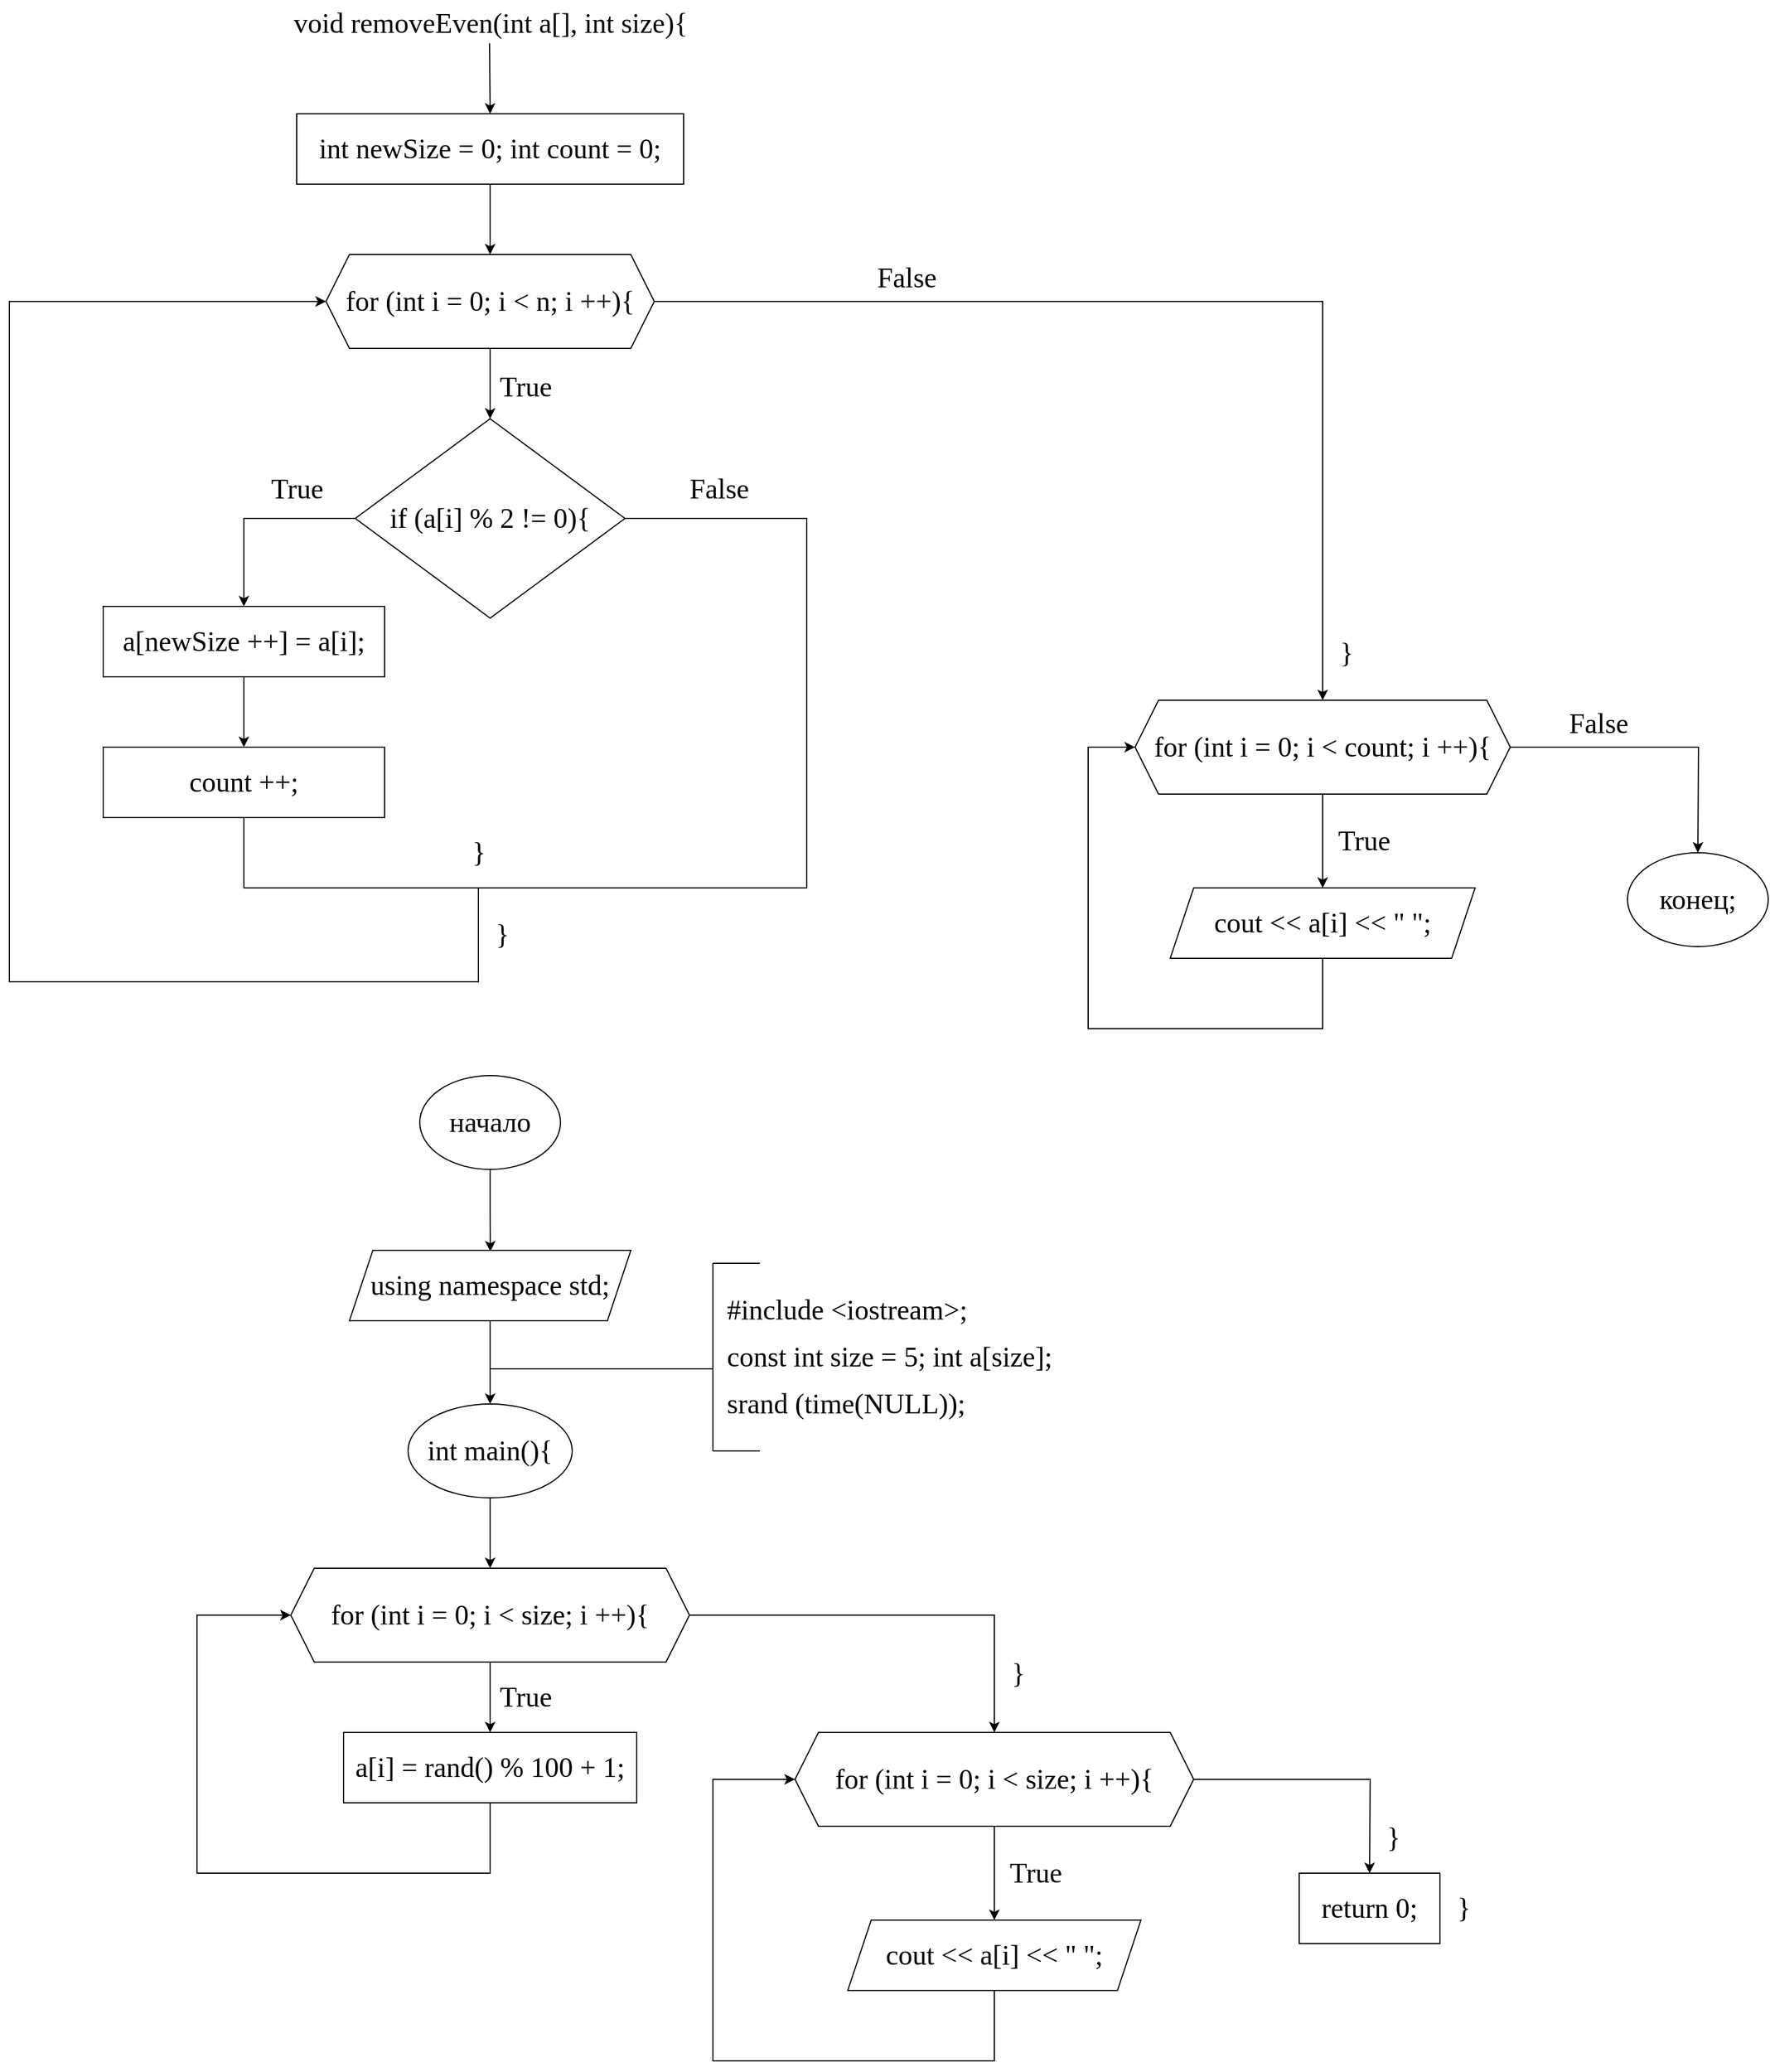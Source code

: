 <mxfile version="22.1.2" type="device">
  <diagram name="Страница — 1" id="Lzab2viFiF7blaDYnPh8">
    <mxGraphModel dx="2554" dy="1023" grid="1" gridSize="10" guides="1" tooltips="1" connect="1" arrows="1" fold="1" page="1" pageScale="1" pageWidth="827" pageHeight="1169" math="0" shadow="0">
      <root>
        <mxCell id="0" />
        <mxCell id="1" parent="0" />
        <mxCell id="DNrbder3gWgaUdJvVkmG-6" value="void removeEven(int a[], int size){" style="text;html=1;align=center;verticalAlign=middle;resizable=0;points=[];autosize=1;strokeColor=none;fillColor=none;fontSize=24;fontFamily=Times New Roman;fontColor=default;" vertex="1" parent="1">
          <mxGeometry x="190" y="43" width="360" height="40" as="geometry" />
        </mxCell>
        <mxCell id="DNrbder3gWgaUdJvVkmG-7" value="" style="endArrow=classic;html=1;rounded=0;fontFamily=Times New Roman;fontSize=24;fontColor=default;" edge="1" parent="1">
          <mxGeometry width="50" height="50" relative="1" as="geometry">
            <mxPoint x="369.5" y="80" as="sourcePoint" />
            <mxPoint x="370" y="140" as="targetPoint" />
          </mxGeometry>
        </mxCell>
        <mxCell id="DNrbder3gWgaUdJvVkmG-9" style="edgeStyle=orthogonalEdgeStyle;rounded=0;orthogonalLoop=1;jettySize=auto;html=1;exitX=0.5;exitY=1;exitDx=0;exitDy=0;fontFamily=Times New Roman;fontSize=24;fontColor=default;" edge="1" parent="1" source="DNrbder3gWgaUdJvVkmG-8">
          <mxGeometry relative="1" as="geometry">
            <mxPoint x="370" y="260" as="targetPoint" />
          </mxGeometry>
        </mxCell>
        <mxCell id="DNrbder3gWgaUdJvVkmG-8" value="int newSize = 0; int count = 0;" style="rounded=0;whiteSpace=wrap;html=1;strokeColor=default;align=center;verticalAlign=middle;fontFamily=Times New Roman;fontSize=24;fontColor=default;fillColor=default;" vertex="1" parent="1">
          <mxGeometry x="205" y="140" width="330" height="60" as="geometry" />
        </mxCell>
        <mxCell id="DNrbder3gWgaUdJvVkmG-11" style="edgeStyle=orthogonalEdgeStyle;rounded=0;orthogonalLoop=1;jettySize=auto;html=1;exitX=0.5;exitY=1;exitDx=0;exitDy=0;fontFamily=Times New Roman;fontSize=24;fontColor=default;" edge="1" parent="1" source="DNrbder3gWgaUdJvVkmG-10">
          <mxGeometry relative="1" as="geometry">
            <mxPoint x="370" y="400" as="targetPoint" />
          </mxGeometry>
        </mxCell>
        <mxCell id="DNrbder3gWgaUdJvVkmG-23" style="edgeStyle=orthogonalEdgeStyle;rounded=0;orthogonalLoop=1;jettySize=auto;html=1;exitX=0;exitY=0.5;exitDx=0;exitDy=0;fontFamily=Times New Roman;fontSize=24;fontColor=default;endArrow=none;endFill=0;startArrow=classic;startFill=1;" edge="1" parent="1" source="DNrbder3gWgaUdJvVkmG-10">
          <mxGeometry relative="1" as="geometry">
            <mxPoint x="360" y="800" as="targetPoint" />
            <Array as="points">
              <mxPoint x="-40" y="300" />
              <mxPoint x="-40" y="880" />
              <mxPoint x="360" y="880" />
            </Array>
          </mxGeometry>
        </mxCell>
        <mxCell id="DNrbder3gWgaUdJvVkmG-24" style="edgeStyle=orthogonalEdgeStyle;rounded=0;orthogonalLoop=1;jettySize=auto;html=1;exitX=1;exitY=0.5;exitDx=0;exitDy=0;fontFamily=Times New Roman;fontSize=24;fontColor=default;" edge="1" parent="1" source="DNrbder3gWgaUdJvVkmG-10" target="DNrbder3gWgaUdJvVkmG-30">
          <mxGeometry relative="1" as="geometry">
            <mxPoint x="960" y="640" as="targetPoint" />
            <Array as="points">
              <mxPoint x="1080" y="300" />
            </Array>
          </mxGeometry>
        </mxCell>
        <mxCell id="DNrbder3gWgaUdJvVkmG-10" value="for (int i = 0; i &amp;lt; n; i ++){" style="shape=hexagon;perimeter=hexagonPerimeter2;whiteSpace=wrap;html=1;fixedSize=1;strokeColor=default;align=center;verticalAlign=middle;fontFamily=Times New Roman;fontSize=24;fontColor=default;fillColor=default;" vertex="1" parent="1">
          <mxGeometry x="230" y="260" width="280" height="80" as="geometry" />
        </mxCell>
        <mxCell id="DNrbder3gWgaUdJvVkmG-13" value="True" style="text;html=1;align=center;verticalAlign=middle;resizable=0;points=[];autosize=1;strokeColor=none;fillColor=none;fontSize=24;fontFamily=Times New Roman;fontColor=default;" vertex="1" parent="1">
          <mxGeometry x="365" y="353" width="70" height="40" as="geometry" />
        </mxCell>
        <mxCell id="DNrbder3gWgaUdJvVkmG-15" style="edgeStyle=orthogonalEdgeStyle;rounded=0;orthogonalLoop=1;jettySize=auto;html=1;exitX=0;exitY=0.5;exitDx=0;exitDy=0;fontFamily=Times New Roman;fontSize=24;fontColor=default;" edge="1" parent="1" source="DNrbder3gWgaUdJvVkmG-14">
          <mxGeometry relative="1" as="geometry">
            <mxPoint x="160" y="560" as="targetPoint" />
            <Array as="points">
              <mxPoint x="160" y="485" />
            </Array>
          </mxGeometry>
        </mxCell>
        <mxCell id="DNrbder3gWgaUdJvVkmG-22" style="edgeStyle=orthogonalEdgeStyle;rounded=0;orthogonalLoop=1;jettySize=auto;html=1;exitX=1;exitY=0.5;exitDx=0;exitDy=0;entryX=0.5;entryY=1;entryDx=0;entryDy=0;fontFamily=Times New Roman;fontSize=24;fontColor=default;endArrow=none;endFill=0;" edge="1" parent="1" source="DNrbder3gWgaUdJvVkmG-14" target="DNrbder3gWgaUdJvVkmG-21">
          <mxGeometry relative="1" as="geometry">
            <Array as="points">
              <mxPoint x="640" y="485" />
              <mxPoint x="640" y="800" />
              <mxPoint x="160" y="800" />
            </Array>
          </mxGeometry>
        </mxCell>
        <mxCell id="DNrbder3gWgaUdJvVkmG-14" value="if (a[i] % 2 != 0){" style="rhombus;whiteSpace=wrap;html=1;strokeColor=default;align=center;verticalAlign=middle;fontFamily=Times New Roman;fontSize=24;fontColor=default;fillColor=default;" vertex="1" parent="1">
          <mxGeometry x="255" y="400" width="230" height="170" as="geometry" />
        </mxCell>
        <mxCell id="DNrbder3gWgaUdJvVkmG-16" value="True" style="text;html=1;align=center;verticalAlign=middle;resizable=0;points=[];autosize=1;strokeColor=none;fillColor=none;fontSize=24;fontFamily=Times New Roman;fontColor=default;" vertex="1" parent="1">
          <mxGeometry x="170" y="440" width="70" height="40" as="geometry" />
        </mxCell>
        <mxCell id="DNrbder3gWgaUdJvVkmG-18" value="False" style="text;html=1;align=center;verticalAlign=middle;resizable=0;points=[];autosize=1;strokeColor=none;fillColor=none;fontSize=24;fontFamily=Times New Roman;fontColor=default;" vertex="1" parent="1">
          <mxGeometry x="530" y="440" width="70" height="40" as="geometry" />
        </mxCell>
        <mxCell id="DNrbder3gWgaUdJvVkmG-20" style="edgeStyle=orthogonalEdgeStyle;rounded=0;orthogonalLoop=1;jettySize=auto;html=1;exitX=0.5;exitY=1;exitDx=0;exitDy=0;fontFamily=Times New Roman;fontSize=24;fontColor=default;" edge="1" parent="1" source="DNrbder3gWgaUdJvVkmG-19">
          <mxGeometry relative="1" as="geometry">
            <mxPoint x="160" y="680" as="targetPoint" />
          </mxGeometry>
        </mxCell>
        <mxCell id="DNrbder3gWgaUdJvVkmG-19" value="a[newSize ++] = a[i];" style="rounded=0;whiteSpace=wrap;html=1;strokeColor=default;align=center;verticalAlign=middle;fontFamily=Times New Roman;fontSize=24;fontColor=default;fillColor=default;" vertex="1" parent="1">
          <mxGeometry x="40" y="560" width="240" height="60" as="geometry" />
        </mxCell>
        <mxCell id="DNrbder3gWgaUdJvVkmG-21" value="count ++;" style="rounded=0;whiteSpace=wrap;html=1;strokeColor=default;align=center;verticalAlign=middle;fontFamily=Times New Roman;fontSize=24;fontColor=default;fillColor=default;" vertex="1" parent="1">
          <mxGeometry x="40" y="680" width="240" height="60" as="geometry" />
        </mxCell>
        <mxCell id="DNrbder3gWgaUdJvVkmG-25" value="False" style="text;html=1;align=center;verticalAlign=middle;resizable=0;points=[];autosize=1;strokeColor=none;fillColor=none;fontSize=24;fontFamily=Times New Roman;fontColor=default;" vertex="1" parent="1">
          <mxGeometry x="690" y="260" width="70" height="40" as="geometry" />
        </mxCell>
        <mxCell id="DNrbder3gWgaUdJvVkmG-26" value="}" style="text;html=1;align=center;verticalAlign=middle;resizable=0;points=[];autosize=1;strokeColor=none;fillColor=none;fontSize=24;fontFamily=Times New Roman;fontColor=default;" vertex="1" parent="1">
          <mxGeometry x="340" y="750" width="40" height="40" as="geometry" />
        </mxCell>
        <mxCell id="DNrbder3gWgaUdJvVkmG-27" value="}" style="text;html=1;align=center;verticalAlign=middle;resizable=0;points=[];autosize=1;strokeColor=none;fillColor=none;fontSize=24;fontFamily=Times New Roman;fontColor=default;" vertex="1" parent="1">
          <mxGeometry x="360" y="820" width="40" height="40" as="geometry" />
        </mxCell>
        <mxCell id="DNrbder3gWgaUdJvVkmG-31" style="edgeStyle=orthogonalEdgeStyle;rounded=0;orthogonalLoop=1;jettySize=auto;html=1;exitX=0.5;exitY=1;exitDx=0;exitDy=0;fontFamily=Times New Roman;fontSize=24;fontColor=default;" edge="1" parent="1" source="DNrbder3gWgaUdJvVkmG-30" target="DNrbder3gWgaUdJvVkmG-32">
          <mxGeometry relative="1" as="geometry">
            <mxPoint x="1080.143" y="800" as="targetPoint" />
          </mxGeometry>
        </mxCell>
        <mxCell id="DNrbder3gWgaUdJvVkmG-71" style="edgeStyle=orthogonalEdgeStyle;rounded=0;orthogonalLoop=1;jettySize=auto;html=1;exitX=1;exitY=0.5;exitDx=0;exitDy=0;fontFamily=Times New Roman;fontSize=24;fontColor=default;" edge="1" parent="1" source="DNrbder3gWgaUdJvVkmG-30">
          <mxGeometry relative="1" as="geometry">
            <mxPoint x="1400" y="770" as="targetPoint" />
          </mxGeometry>
        </mxCell>
        <mxCell id="DNrbder3gWgaUdJvVkmG-30" value="for (int i = 0; i &amp;lt; count; i ++){" style="shape=hexagon;perimeter=hexagonPerimeter2;whiteSpace=wrap;html=1;fixedSize=1;strokeColor=default;align=center;verticalAlign=middle;fontFamily=Times New Roman;fontSize=24;fontColor=default;fillColor=default;" vertex="1" parent="1">
          <mxGeometry x="920" y="640" width="320" height="80" as="geometry" />
        </mxCell>
        <mxCell id="DNrbder3gWgaUdJvVkmG-33" style="edgeStyle=orthogonalEdgeStyle;rounded=0;orthogonalLoop=1;jettySize=auto;html=1;exitX=0.5;exitY=1;exitDx=0;exitDy=0;entryX=0;entryY=0.5;entryDx=0;entryDy=0;fontFamily=Times New Roman;fontSize=24;fontColor=default;" edge="1" parent="1" source="DNrbder3gWgaUdJvVkmG-32" target="DNrbder3gWgaUdJvVkmG-30">
          <mxGeometry relative="1" as="geometry">
            <Array as="points">
              <mxPoint x="1080" y="920" />
              <mxPoint x="880" y="920" />
              <mxPoint x="880" y="680" />
            </Array>
          </mxGeometry>
        </mxCell>
        <mxCell id="DNrbder3gWgaUdJvVkmG-32" value="cout &amp;lt;&amp;lt; a[i] &amp;lt;&amp;lt; &quot; &quot;;" style="shape=parallelogram;perimeter=parallelogramPerimeter;whiteSpace=wrap;html=1;fixedSize=1;strokeColor=default;align=center;verticalAlign=middle;fontFamily=Times New Roman;fontSize=24;fontColor=default;fillColor=default;" vertex="1" parent="1">
          <mxGeometry x="950" y="800" width="260" height="60" as="geometry" />
        </mxCell>
        <mxCell id="DNrbder3gWgaUdJvVkmG-38" value="True" style="text;html=1;align=center;verticalAlign=middle;resizable=0;points=[];autosize=1;strokeColor=none;fillColor=none;fontSize=24;fontFamily=Times New Roman;fontColor=default;" vertex="1" parent="1">
          <mxGeometry x="1080" y="740" width="70" height="40" as="geometry" />
        </mxCell>
        <mxCell id="DNrbder3gWgaUdJvVkmG-40" style="edgeStyle=orthogonalEdgeStyle;rounded=0;orthogonalLoop=1;jettySize=auto;html=1;exitX=0.5;exitY=1;exitDx=0;exitDy=0;fontFamily=Times New Roman;fontSize=24;fontColor=default;" edge="1" parent="1" source="DNrbder3gWgaUdJvVkmG-39">
          <mxGeometry relative="1" as="geometry">
            <mxPoint x="370.143" y="1110" as="targetPoint" />
          </mxGeometry>
        </mxCell>
        <mxCell id="DNrbder3gWgaUdJvVkmG-39" value="начало" style="ellipse;whiteSpace=wrap;html=1;strokeColor=default;align=center;verticalAlign=middle;fontFamily=Times New Roman;fontSize=24;fontColor=default;fillColor=default;" vertex="1" parent="1">
          <mxGeometry x="310" y="960" width="120" height="80" as="geometry" />
        </mxCell>
        <mxCell id="DNrbder3gWgaUdJvVkmG-42" style="edgeStyle=orthogonalEdgeStyle;rounded=0;orthogonalLoop=1;jettySize=auto;html=1;exitX=0.5;exitY=1;exitDx=0;exitDy=0;fontFamily=Times New Roman;fontSize=24;fontColor=default;" edge="1" parent="1" source="DNrbder3gWgaUdJvVkmG-41">
          <mxGeometry relative="1" as="geometry">
            <mxPoint x="370" y="1240" as="targetPoint" />
          </mxGeometry>
        </mxCell>
        <mxCell id="DNrbder3gWgaUdJvVkmG-41" value="using namespace std;" style="shape=parallelogram;perimeter=parallelogramPerimeter;whiteSpace=wrap;html=1;fixedSize=1;strokeColor=default;align=center;verticalAlign=middle;fontFamily=Times New Roman;fontSize=24;fontColor=default;fillColor=default;" vertex="1" parent="1">
          <mxGeometry x="250" y="1109" width="240" height="60" as="geometry" />
        </mxCell>
        <mxCell id="DNrbder3gWgaUdJvVkmG-52" style="edgeStyle=orthogonalEdgeStyle;rounded=0;orthogonalLoop=1;jettySize=auto;html=1;exitX=0.5;exitY=1;exitDx=0;exitDy=0;fontFamily=Times New Roman;fontSize=24;fontColor=default;" edge="1" parent="1" source="DNrbder3gWgaUdJvVkmG-44">
          <mxGeometry relative="1" as="geometry">
            <mxPoint x="370" y="1380" as="targetPoint" />
          </mxGeometry>
        </mxCell>
        <mxCell id="DNrbder3gWgaUdJvVkmG-44" value="int main(){" style="ellipse;whiteSpace=wrap;html=1;strokeColor=default;align=center;verticalAlign=middle;fontFamily=Times New Roman;fontSize=24;fontColor=default;fillColor=default;" vertex="1" parent="1">
          <mxGeometry x="300" y="1240" width="140" height="80" as="geometry" />
        </mxCell>
        <mxCell id="DNrbder3gWgaUdJvVkmG-45" value="" style="endArrow=none;html=1;rounded=0;fontFamily=Times New Roman;fontSize=24;fontColor=default;" edge="1" parent="1">
          <mxGeometry width="50" height="50" relative="1" as="geometry">
            <mxPoint x="370" y="1210" as="sourcePoint" />
            <mxPoint x="560" y="1210" as="targetPoint" />
          </mxGeometry>
        </mxCell>
        <mxCell id="DNrbder3gWgaUdJvVkmG-46" value="" style="endArrow=none;html=1;rounded=0;fontFamily=Times New Roman;fontSize=24;fontColor=default;" edge="1" parent="1">
          <mxGeometry width="50" height="50" relative="1" as="geometry">
            <mxPoint x="560" y="1280" as="sourcePoint" />
            <mxPoint x="560" y="1120" as="targetPoint" />
            <Array as="points">
              <mxPoint x="560" y="1220" />
            </Array>
          </mxGeometry>
        </mxCell>
        <mxCell id="DNrbder3gWgaUdJvVkmG-47" value="" style="endArrow=none;html=1;rounded=0;fontFamily=Times New Roman;fontSize=24;fontColor=default;" edge="1" parent="1">
          <mxGeometry width="50" height="50" relative="1" as="geometry">
            <mxPoint x="600" y="1120" as="sourcePoint" />
            <mxPoint x="560" y="1120" as="targetPoint" />
          </mxGeometry>
        </mxCell>
        <mxCell id="DNrbder3gWgaUdJvVkmG-48" value="#include &amp;lt;iostream&amp;gt;;" style="text;html=1;align=left;verticalAlign=middle;resizable=0;points=[];autosize=1;strokeColor=none;fillColor=none;fontSize=24;fontFamily=Times New Roman;fontColor=default;" vertex="1" parent="1">
          <mxGeometry x="570" y="1140" width="230" height="40" as="geometry" />
        </mxCell>
        <mxCell id="DNrbder3gWgaUdJvVkmG-49" value="const int size = 5; int a[size];" style="text;html=1;align=left;verticalAlign=middle;resizable=0;points=[];autosize=1;strokeColor=none;fillColor=none;fontSize=24;fontFamily=Times New Roman;fontColor=default;" vertex="1" parent="1">
          <mxGeometry x="570" y="1180" width="300" height="40" as="geometry" />
        </mxCell>
        <mxCell id="DNrbder3gWgaUdJvVkmG-50" value="srand (time(NULL));" style="text;html=1;align=left;verticalAlign=middle;resizable=0;points=[];autosize=1;strokeColor=none;fillColor=none;fontSize=24;fontFamily=Times New Roman;fontColor=default;" vertex="1" parent="1">
          <mxGeometry x="570" y="1220" width="230" height="40" as="geometry" />
        </mxCell>
        <mxCell id="DNrbder3gWgaUdJvVkmG-51" value="" style="endArrow=none;html=1;rounded=0;fontFamily=Times New Roman;fontSize=24;fontColor=default;" edge="1" parent="1">
          <mxGeometry width="50" height="50" relative="1" as="geometry">
            <mxPoint x="600" y="1280" as="sourcePoint" />
            <mxPoint x="560" y="1280" as="targetPoint" />
          </mxGeometry>
        </mxCell>
        <mxCell id="DNrbder3gWgaUdJvVkmG-55" style="edgeStyle=orthogonalEdgeStyle;rounded=0;orthogonalLoop=1;jettySize=auto;html=1;exitX=0.5;exitY=1;exitDx=0;exitDy=0;fontFamily=Times New Roman;fontSize=24;fontColor=default;" edge="1" parent="1" source="DNrbder3gWgaUdJvVkmG-54">
          <mxGeometry relative="1" as="geometry">
            <mxPoint x="370" y="1520" as="targetPoint" />
          </mxGeometry>
        </mxCell>
        <mxCell id="DNrbder3gWgaUdJvVkmG-59" style="edgeStyle=orthogonalEdgeStyle;rounded=0;orthogonalLoop=1;jettySize=auto;html=1;exitX=1;exitY=0.5;exitDx=0;exitDy=0;fontFamily=Times New Roman;fontSize=24;fontColor=default;" edge="1" parent="1" source="DNrbder3gWgaUdJvVkmG-54">
          <mxGeometry relative="1" as="geometry">
            <mxPoint x="800" y="1520" as="targetPoint" />
            <Array as="points">
              <mxPoint x="800" y="1420" />
            </Array>
          </mxGeometry>
        </mxCell>
        <mxCell id="DNrbder3gWgaUdJvVkmG-54" value="for (int i = 0; i &amp;lt; size; i ++){" style="shape=hexagon;perimeter=hexagonPerimeter2;whiteSpace=wrap;html=1;fixedSize=1;strokeColor=default;align=center;verticalAlign=middle;fontFamily=Times New Roman;fontSize=24;fontColor=default;fillColor=default;" vertex="1" parent="1">
          <mxGeometry x="200" y="1380" width="340" height="80" as="geometry" />
        </mxCell>
        <mxCell id="DNrbder3gWgaUdJvVkmG-57" style="edgeStyle=orthogonalEdgeStyle;rounded=0;orthogonalLoop=1;jettySize=auto;html=1;exitX=0.5;exitY=1;exitDx=0;exitDy=0;entryX=0;entryY=0.5;entryDx=0;entryDy=0;fontFamily=Times New Roman;fontSize=24;fontColor=default;" edge="1" parent="1" source="DNrbder3gWgaUdJvVkmG-56" target="DNrbder3gWgaUdJvVkmG-54">
          <mxGeometry relative="1" as="geometry">
            <Array as="points">
              <mxPoint x="370" y="1640" />
              <mxPoint x="120" y="1640" />
              <mxPoint x="120" y="1420" />
            </Array>
          </mxGeometry>
        </mxCell>
        <mxCell id="DNrbder3gWgaUdJvVkmG-56" value="a[i] = rand() % 100 + 1;" style="rounded=0;whiteSpace=wrap;html=1;strokeColor=default;align=center;verticalAlign=middle;fontFamily=Times New Roman;fontSize=24;fontColor=default;fillColor=default;" vertex="1" parent="1">
          <mxGeometry x="245" y="1520" width="250" height="60" as="geometry" />
        </mxCell>
        <mxCell id="DNrbder3gWgaUdJvVkmG-58" value="True" style="text;html=1;align=center;verticalAlign=middle;resizable=0;points=[];autosize=1;strokeColor=none;fillColor=none;fontSize=24;fontFamily=Times New Roman;fontColor=default;" vertex="1" parent="1">
          <mxGeometry x="365" y="1470" width="70" height="40" as="geometry" />
        </mxCell>
        <mxCell id="DNrbder3gWgaUdJvVkmG-61" style="edgeStyle=orthogonalEdgeStyle;rounded=0;orthogonalLoop=1;jettySize=auto;html=1;exitX=0.5;exitY=1;exitDx=0;exitDy=0;fontFamily=Times New Roman;fontSize=24;fontColor=default;" edge="1" parent="1" source="DNrbder3gWgaUdJvVkmG-60">
          <mxGeometry relative="1" as="geometry">
            <mxPoint x="800" y="1680" as="targetPoint" />
          </mxGeometry>
        </mxCell>
        <mxCell id="DNrbder3gWgaUdJvVkmG-66" style="edgeStyle=orthogonalEdgeStyle;rounded=0;orthogonalLoop=1;jettySize=auto;html=1;exitX=1;exitY=0.5;exitDx=0;exitDy=0;fontFamily=Times New Roman;fontSize=24;fontColor=default;" edge="1" parent="1" source="DNrbder3gWgaUdJvVkmG-60">
          <mxGeometry relative="1" as="geometry">
            <mxPoint x="1120.0" y="1640" as="targetPoint" />
          </mxGeometry>
        </mxCell>
        <mxCell id="DNrbder3gWgaUdJvVkmG-60" value="for (int i = 0; i &amp;lt; size; i ++){" style="shape=hexagon;perimeter=hexagonPerimeter2;whiteSpace=wrap;html=1;fixedSize=1;strokeColor=default;align=center;verticalAlign=middle;fontFamily=Times New Roman;fontSize=24;fontColor=default;fillColor=default;" vertex="1" parent="1">
          <mxGeometry x="630" y="1520" width="340" height="80" as="geometry" />
        </mxCell>
        <mxCell id="DNrbder3gWgaUdJvVkmG-64" style="edgeStyle=orthogonalEdgeStyle;rounded=0;orthogonalLoop=1;jettySize=auto;html=1;exitX=0.5;exitY=1;exitDx=0;exitDy=0;entryX=0;entryY=0.5;entryDx=0;entryDy=0;fontFamily=Times New Roman;fontSize=24;fontColor=default;" edge="1" parent="1" source="DNrbder3gWgaUdJvVkmG-62" target="DNrbder3gWgaUdJvVkmG-60">
          <mxGeometry relative="1" as="geometry">
            <Array as="points">
              <mxPoint x="800" y="1800" />
              <mxPoint x="560" y="1800" />
              <mxPoint x="560" y="1560" />
            </Array>
          </mxGeometry>
        </mxCell>
        <mxCell id="DNrbder3gWgaUdJvVkmG-62" value="cout &amp;lt;&amp;lt; a[i] &amp;lt;&amp;lt; &quot; &quot;;" style="shape=parallelogram;perimeter=parallelogramPerimeter;whiteSpace=wrap;html=1;fixedSize=1;strokeColor=default;align=center;verticalAlign=middle;fontFamily=Times New Roman;fontSize=24;fontColor=default;fillColor=default;" vertex="1" parent="1">
          <mxGeometry x="675" y="1680" width="250" height="60" as="geometry" />
        </mxCell>
        <mxCell id="DNrbder3gWgaUdJvVkmG-63" value="True" style="text;html=1;align=center;verticalAlign=middle;resizable=0;points=[];autosize=1;strokeColor=none;fillColor=none;fontSize=24;fontFamily=Times New Roman;fontColor=default;" vertex="1" parent="1">
          <mxGeometry x="800" y="1620" width="70" height="40" as="geometry" />
        </mxCell>
        <mxCell id="DNrbder3gWgaUdJvVkmG-65" value="}" style="text;html=1;align=center;verticalAlign=middle;resizable=0;points=[];autosize=1;strokeColor=none;fillColor=none;fontSize=24;fontFamily=Times New Roman;fontColor=default;" vertex="1" parent="1">
          <mxGeometry x="1120" y="1590" width="40" height="40" as="geometry" />
        </mxCell>
        <mxCell id="DNrbder3gWgaUdJvVkmG-67" value="return 0;" style="whiteSpace=wrap;html=1;strokeColor=default;align=center;verticalAlign=middle;fontFamily=Times New Roman;fontSize=24;fontColor=default;fillColor=default;" vertex="1" parent="1">
          <mxGeometry x="1060" y="1640" width="120" height="60" as="geometry" />
        </mxCell>
        <mxCell id="DNrbder3gWgaUdJvVkmG-68" value="}" style="text;html=1;align=center;verticalAlign=middle;resizable=0;points=[];autosize=1;strokeColor=none;fillColor=none;fontSize=24;fontFamily=Times New Roman;fontColor=default;" vertex="1" parent="1">
          <mxGeometry x="1180" y="1650" width="40" height="40" as="geometry" />
        </mxCell>
        <mxCell id="DNrbder3gWgaUdJvVkmG-69" value="}" style="text;html=1;align=center;verticalAlign=middle;resizable=0;points=[];autosize=1;strokeColor=none;fillColor=none;fontSize=24;fontFamily=Times New Roman;fontColor=default;" vertex="1" parent="1">
          <mxGeometry x="800" y="1450" width="40" height="40" as="geometry" />
        </mxCell>
        <mxCell id="DNrbder3gWgaUdJvVkmG-70" value="}" style="text;html=1;align=center;verticalAlign=middle;resizable=0;points=[];autosize=1;strokeColor=none;fillColor=none;fontSize=24;fontFamily=Times New Roman;fontColor=default;" vertex="1" parent="1">
          <mxGeometry x="1080" y="580" width="40" height="40" as="geometry" />
        </mxCell>
        <mxCell id="DNrbder3gWgaUdJvVkmG-72" value="False" style="text;html=1;align=center;verticalAlign=middle;resizable=0;points=[];autosize=1;strokeColor=none;fillColor=none;fontSize=24;fontFamily=Times New Roman;fontColor=default;" vertex="1" parent="1">
          <mxGeometry x="1280" y="640" width="70" height="40" as="geometry" />
        </mxCell>
        <mxCell id="DNrbder3gWgaUdJvVkmG-73" value="конец;" style="ellipse;whiteSpace=wrap;html=1;strokeColor=default;align=center;verticalAlign=middle;fontFamily=Times New Roman;fontSize=24;fontColor=default;fillColor=default;" vertex="1" parent="1">
          <mxGeometry x="1340" y="770" width="120" height="80" as="geometry" />
        </mxCell>
      </root>
    </mxGraphModel>
  </diagram>
</mxfile>

